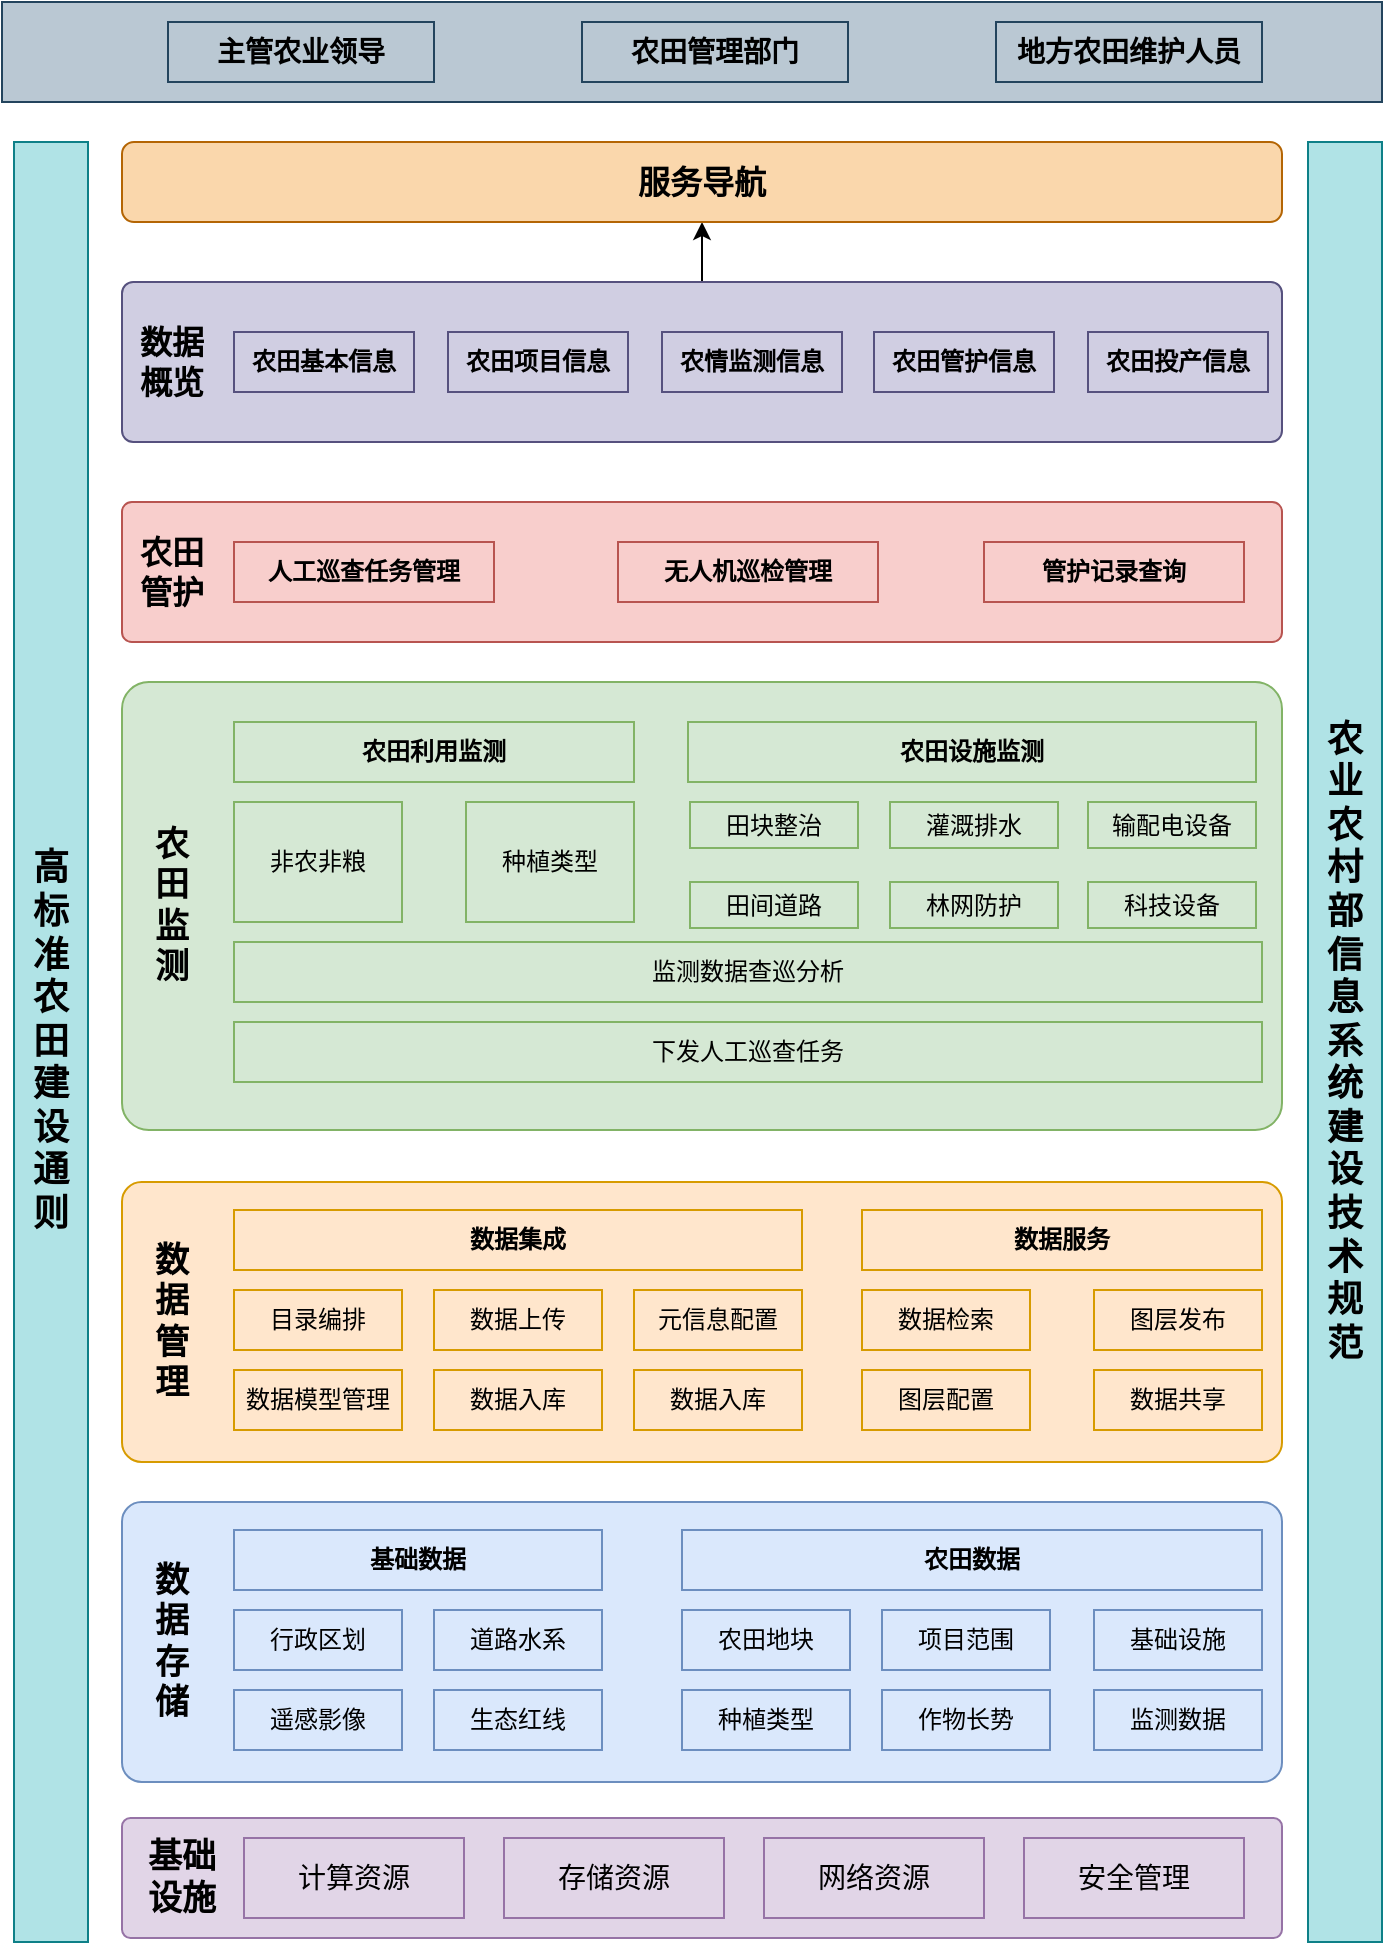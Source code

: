 <mxfile version="24.7.1" type="github">
  <diagram name="第 1 页" id="RDpvD_mBrIa01KDGyiUF">
    <mxGraphModel dx="1207" dy="1948" grid="1" gridSize="10" guides="1" tooltips="1" connect="1" arrows="1" fold="1" page="1" pageScale="1" pageWidth="827" pageHeight="1169" math="0" shadow="0">
      <root>
        <mxCell id="0" />
        <mxCell id="1" parent="0" />
        <mxCell id="g1VSG913GMHRazNxdz0j-1" value="" style="rounded=1;whiteSpace=wrap;html=1;fillColor=#e1d5e7;strokeColor=#9673a6;arcSize=7;" vertex="1" parent="1">
          <mxGeometry x="80" y="838" width="580" height="60" as="geometry" />
        </mxCell>
        <mxCell id="g1VSG913GMHRazNxdz0j-2" value="基础设施" style="text;html=1;align=center;verticalAlign=middle;whiteSpace=wrap;rounded=0;fontSize=17;fontStyle=1;fillColor=#e1d5e7;strokeColor=none;" vertex="1" parent="1">
          <mxGeometry x="90" y="853" width="40" height="30" as="geometry" />
        </mxCell>
        <mxCell id="g1VSG913GMHRazNxdz0j-3" value="计算资源" style="rounded=0;whiteSpace=wrap;html=1;fontSize=14;fillColor=#e1d5e7;strokeColor=#9673a6;" vertex="1" parent="1">
          <mxGeometry x="141" y="848" width="110" height="40" as="geometry" />
        </mxCell>
        <mxCell id="g1VSG913GMHRazNxdz0j-4" value="存储资源" style="rounded=0;whiteSpace=wrap;html=1;fontSize=14;fillColor=#e1d5e7;strokeColor=#9673a6;" vertex="1" parent="1">
          <mxGeometry x="271" y="848" width="110" height="40" as="geometry" />
        </mxCell>
        <mxCell id="g1VSG913GMHRazNxdz0j-5" value="网络资源" style="rounded=0;whiteSpace=wrap;html=1;fontSize=14;fillColor=#e1d5e7;strokeColor=#9673a6;" vertex="1" parent="1">
          <mxGeometry x="401" y="848" width="110" height="40" as="geometry" />
        </mxCell>
        <mxCell id="g1VSG913GMHRazNxdz0j-6" value="安全管理" style="rounded=0;whiteSpace=wrap;html=1;fontSize=14;fillColor=#e1d5e7;strokeColor=#9673a6;" vertex="1" parent="1">
          <mxGeometry x="531" y="848" width="110" height="40" as="geometry" />
        </mxCell>
        <mxCell id="g1VSG913GMHRazNxdz0j-7" value="" style="rounded=1;whiteSpace=wrap;html=1;fillColor=#dae8fc;strokeColor=#6c8ebf;arcSize=7;" vertex="1" parent="1">
          <mxGeometry x="80" y="680" width="580" height="140" as="geometry" />
        </mxCell>
        <mxCell id="g1VSG913GMHRazNxdz0j-8" value="数据存储" style="text;html=1;align=center;verticalAlign=middle;whiteSpace=wrap;rounded=0;fontSize=17;fontStyle=1;fillColor=#dae8fc;strokeColor=none;" vertex="1" parent="1">
          <mxGeometry x="90" y="710" width="30" height="80" as="geometry" />
        </mxCell>
        <mxCell id="g1VSG913GMHRazNxdz0j-9" value="基础数据" style="rounded=0;whiteSpace=wrap;html=1;fontStyle=1;fillColor=#dae8fc;strokeColor=#6c8ebf;" vertex="1" parent="1">
          <mxGeometry x="136" y="694" width="184" height="30" as="geometry" />
        </mxCell>
        <mxCell id="g1VSG913GMHRazNxdz0j-10" value="行政区划" style="rounded=0;whiteSpace=wrap;html=1;fillColor=#dae8fc;strokeColor=#6c8ebf;" vertex="1" parent="1">
          <mxGeometry x="136" y="734" width="84" height="30" as="geometry" />
        </mxCell>
        <mxCell id="g1VSG913GMHRazNxdz0j-11" value="遥感影像" style="rounded=0;whiteSpace=wrap;html=1;fillColor=#dae8fc;strokeColor=#6c8ebf;" vertex="1" parent="1">
          <mxGeometry x="136" y="774" width="84" height="30" as="geometry" />
        </mxCell>
        <mxCell id="g1VSG913GMHRazNxdz0j-12" value="道路水系" style="rounded=0;whiteSpace=wrap;html=1;fillColor=#dae8fc;strokeColor=#6c8ebf;" vertex="1" parent="1">
          <mxGeometry x="236" y="734" width="84" height="30" as="geometry" />
        </mxCell>
        <mxCell id="g1VSG913GMHRazNxdz0j-13" value="生态红线" style="rounded=0;whiteSpace=wrap;html=1;fillColor=#dae8fc;strokeColor=#6c8ebf;" vertex="1" parent="1">
          <mxGeometry x="236" y="774" width="84" height="30" as="geometry" />
        </mxCell>
        <mxCell id="g1VSG913GMHRazNxdz0j-14" value="农田数据" style="rounded=0;whiteSpace=wrap;html=1;fontStyle=1;fillColor=#dae8fc;strokeColor=#6c8ebf;" vertex="1" parent="1">
          <mxGeometry x="360" y="694" width="290" height="30" as="geometry" />
        </mxCell>
        <mxCell id="g1VSG913GMHRazNxdz0j-15" value="农田地块" style="rounded=0;whiteSpace=wrap;html=1;fillColor=#dae8fc;strokeColor=#6c8ebf;" vertex="1" parent="1">
          <mxGeometry x="360" y="734" width="84" height="30" as="geometry" />
        </mxCell>
        <mxCell id="g1VSG913GMHRazNxdz0j-16" value="种植类型" style="rounded=0;whiteSpace=wrap;html=1;fillColor=#dae8fc;strokeColor=#6c8ebf;" vertex="1" parent="1">
          <mxGeometry x="360" y="774" width="84" height="30" as="geometry" />
        </mxCell>
        <mxCell id="g1VSG913GMHRazNxdz0j-17" value="项目范围" style="rounded=0;whiteSpace=wrap;html=1;fillColor=#dae8fc;strokeColor=#6c8ebf;" vertex="1" parent="1">
          <mxGeometry x="460" y="734" width="84" height="30" as="geometry" />
        </mxCell>
        <mxCell id="g1VSG913GMHRazNxdz0j-18" value="作物长势" style="rounded=0;whiteSpace=wrap;html=1;fillColor=#dae8fc;strokeColor=#6c8ebf;" vertex="1" parent="1">
          <mxGeometry x="460" y="774" width="84" height="30" as="geometry" />
        </mxCell>
        <mxCell id="g1VSG913GMHRazNxdz0j-19" value="基础设施" style="rounded=0;whiteSpace=wrap;html=1;fillColor=#dae8fc;strokeColor=#6c8ebf;" vertex="1" parent="1">
          <mxGeometry x="566" y="734" width="84" height="30" as="geometry" />
        </mxCell>
        <mxCell id="g1VSG913GMHRazNxdz0j-20" value="监测数据" style="rounded=0;whiteSpace=wrap;html=1;fillColor=#dae8fc;strokeColor=#6c8ebf;" vertex="1" parent="1">
          <mxGeometry x="566" y="774" width="84" height="30" as="geometry" />
        </mxCell>
        <mxCell id="g1VSG913GMHRazNxdz0j-21" value="" style="rounded=1;whiteSpace=wrap;html=1;fillColor=#ffe6cc;strokeColor=#d79b00;arcSize=7;" vertex="1" parent="1">
          <mxGeometry x="80" y="520" width="580" height="140" as="geometry" />
        </mxCell>
        <mxCell id="g1VSG913GMHRazNxdz0j-22" value="数据管理" style="text;html=1;align=center;verticalAlign=middle;whiteSpace=wrap;rounded=0;fontSize=17;fontStyle=1;fillColor=#ffe6cc;strokeColor=none;" vertex="1" parent="1">
          <mxGeometry x="90" y="550" width="30" height="80" as="geometry" />
        </mxCell>
        <mxCell id="g1VSG913GMHRazNxdz0j-23" value="数据集成" style="rounded=0;whiteSpace=wrap;html=1;fontStyle=1;fillColor=#ffe6cc;strokeColor=#d79b00;" vertex="1" parent="1">
          <mxGeometry x="136" y="534" width="284" height="30" as="geometry" />
        </mxCell>
        <mxCell id="g1VSG913GMHRazNxdz0j-24" value="目录编排" style="rounded=0;whiteSpace=wrap;html=1;fillColor=#ffe6cc;strokeColor=#d79b00;" vertex="1" parent="1">
          <mxGeometry x="136" y="574" width="84" height="30" as="geometry" />
        </mxCell>
        <mxCell id="g1VSG913GMHRazNxdz0j-25" value="元信息配置" style="rounded=0;whiteSpace=wrap;html=1;fillColor=#ffe6cc;strokeColor=#d79b00;" vertex="1" parent="1">
          <mxGeometry x="336" y="574" width="84" height="30" as="geometry" />
        </mxCell>
        <mxCell id="g1VSG913GMHRazNxdz0j-26" value="数据上传" style="rounded=0;whiteSpace=wrap;html=1;fillColor=#ffe6cc;strokeColor=#d79b00;" vertex="1" parent="1">
          <mxGeometry x="236" y="574" width="84" height="30" as="geometry" />
        </mxCell>
        <mxCell id="g1VSG913GMHRazNxdz0j-27" value="数据入库" style="rounded=0;whiteSpace=wrap;html=1;fillColor=#ffe6cc;strokeColor=#d79b00;" vertex="1" parent="1">
          <mxGeometry x="236" y="614" width="84" height="30" as="geometry" />
        </mxCell>
        <mxCell id="g1VSG913GMHRazNxdz0j-28" value="数据服务" style="rounded=0;whiteSpace=wrap;html=1;fontStyle=1;fillColor=#ffe6cc;strokeColor=#d79b00;" vertex="1" parent="1">
          <mxGeometry x="450" y="534" width="200" height="30" as="geometry" />
        </mxCell>
        <mxCell id="g1VSG913GMHRazNxdz0j-29" value="数据检索" style="rounded=0;whiteSpace=wrap;html=1;fillColor=#ffe6cc;strokeColor=#d79b00;" vertex="1" parent="1">
          <mxGeometry x="450" y="574" width="84" height="30" as="geometry" />
        </mxCell>
        <mxCell id="g1VSG913GMHRazNxdz0j-30" value="图层配置" style="rounded=0;whiteSpace=wrap;html=1;fillColor=#ffe6cc;strokeColor=#d79b00;" vertex="1" parent="1">
          <mxGeometry x="450" y="614" width="84" height="30" as="geometry" />
        </mxCell>
        <mxCell id="g1VSG913GMHRazNxdz0j-31" value="图层发布" style="rounded=0;whiteSpace=wrap;html=1;fillColor=#ffe6cc;strokeColor=#d79b00;" vertex="1" parent="1">
          <mxGeometry x="566" y="574" width="84" height="30" as="geometry" />
        </mxCell>
        <mxCell id="g1VSG913GMHRazNxdz0j-32" value="数据共享" style="rounded=0;whiteSpace=wrap;html=1;fillColor=#ffe6cc;strokeColor=#d79b00;" vertex="1" parent="1">
          <mxGeometry x="566" y="614" width="84" height="30" as="geometry" />
        </mxCell>
        <mxCell id="g1VSG913GMHRazNxdz0j-35" value="数据模型管理" style="rounded=0;whiteSpace=wrap;html=1;fillColor=#ffe6cc;strokeColor=#d79b00;" vertex="1" parent="1">
          <mxGeometry x="136" y="614" width="84" height="30" as="geometry" />
        </mxCell>
        <mxCell id="g1VSG913GMHRazNxdz0j-36" value="数据入库" style="rounded=0;whiteSpace=wrap;html=1;fillColor=#ffe6cc;strokeColor=#d79b00;" vertex="1" parent="1">
          <mxGeometry x="336" y="614" width="84" height="30" as="geometry" />
        </mxCell>
        <mxCell id="g1VSG913GMHRazNxdz0j-37" value="" style="rounded=1;whiteSpace=wrap;html=1;fillColor=#d5e8d4;strokeColor=#82b366;arcSize=6;" vertex="1" parent="1">
          <mxGeometry x="80" y="270" width="580" height="224" as="geometry" />
        </mxCell>
        <mxCell id="g1VSG913GMHRazNxdz0j-38" value="农田监测" style="text;html=1;align=center;verticalAlign=middle;whiteSpace=wrap;rounded=0;fontSize=17;fontStyle=1;fillColor=#d5e8d4;strokeColor=none;" vertex="1" parent="1">
          <mxGeometry x="90" y="342" width="30" height="80" as="geometry" />
        </mxCell>
        <mxCell id="g1VSG913GMHRazNxdz0j-39" value="农田设施监测" style="rounded=0;whiteSpace=wrap;html=1;fontStyle=1;fillColor=#d5e8d4;strokeColor=#82b366;" vertex="1" parent="1">
          <mxGeometry x="363" y="290" width="284" height="30" as="geometry" />
        </mxCell>
        <mxCell id="g1VSG913GMHRazNxdz0j-40" value="田块整治" style="rounded=0;whiteSpace=wrap;html=1;fillColor=#d5e8d4;strokeColor=#82b366;" vertex="1" parent="1">
          <mxGeometry x="364" y="330" width="84" height="23" as="geometry" />
        </mxCell>
        <mxCell id="g1VSG913GMHRazNxdz0j-42" value="灌溉排水" style="rounded=0;whiteSpace=wrap;html=1;fillColor=#d5e8d4;strokeColor=#82b366;" vertex="1" parent="1">
          <mxGeometry x="464" y="330" width="84" height="23" as="geometry" />
        </mxCell>
        <mxCell id="g1VSG913GMHRazNxdz0j-43" value="林网防护" style="rounded=0;whiteSpace=wrap;html=1;fillColor=#d5e8d4;strokeColor=#82b366;" vertex="1" parent="1">
          <mxGeometry x="464" y="370" width="84" height="23" as="geometry" />
        </mxCell>
        <mxCell id="g1VSG913GMHRazNxdz0j-44" value="农田利用监测" style="rounded=0;whiteSpace=wrap;html=1;fontStyle=1;fillColor=#d5e8d4;strokeColor=#82b366;" vertex="1" parent="1">
          <mxGeometry x="136" y="290" width="200" height="30" as="geometry" />
        </mxCell>
        <mxCell id="g1VSG913GMHRazNxdz0j-45" value="非农非粮" style="rounded=0;whiteSpace=wrap;html=1;fillColor=#d5e8d4;strokeColor=#82b366;" vertex="1" parent="1">
          <mxGeometry x="136" y="330" width="84" height="60" as="geometry" />
        </mxCell>
        <mxCell id="g1VSG913GMHRazNxdz0j-46" value="种植类型" style="rounded=0;whiteSpace=wrap;html=1;fillColor=#d5e8d4;strokeColor=#82b366;" vertex="1" parent="1">
          <mxGeometry x="252" y="330" width="84" height="60" as="geometry" />
        </mxCell>
        <mxCell id="g1VSG913GMHRazNxdz0j-49" value="田间道路" style="rounded=0;whiteSpace=wrap;html=1;fillColor=#d5e8d4;strokeColor=#82b366;" vertex="1" parent="1">
          <mxGeometry x="364" y="370" width="84" height="23" as="geometry" />
        </mxCell>
        <mxCell id="g1VSG913GMHRazNxdz0j-50" value="下发人工巡查任务" style="rounded=0;whiteSpace=wrap;html=1;fillColor=#d5e8d4;strokeColor=#82b366;" vertex="1" parent="1">
          <mxGeometry x="136" y="440" width="514" height="30" as="geometry" />
        </mxCell>
        <mxCell id="g1VSG913GMHRazNxdz0j-51" value="" style="rounded=1;whiteSpace=wrap;html=1;fillColor=#f8cecc;strokeColor=#b85450;arcSize=7;" vertex="1" parent="1">
          <mxGeometry x="80" y="180" width="580" height="70" as="geometry" />
        </mxCell>
        <mxCell id="g1VSG913GMHRazNxdz0j-52" value="农田管护" style="text;html=1;align=center;verticalAlign=middle;whiteSpace=wrap;rounded=0;fontSize=16;fontStyle=1;fillColor=#f8cecc;strokeColor=none;" vertex="1" parent="1">
          <mxGeometry x="85" y="190" width="40" height="50" as="geometry" />
        </mxCell>
        <mxCell id="g1VSG913GMHRazNxdz0j-53" value="无人机巡检管理" style="rounded=0;whiteSpace=wrap;html=1;fontStyle=1;fillColor=#f8cecc;strokeColor=#b85450;" vertex="1" parent="1">
          <mxGeometry x="328" y="200" width="130" height="30" as="geometry" />
        </mxCell>
        <mxCell id="g1VSG913GMHRazNxdz0j-58" value="人工巡查任务管理" style="rounded=0;whiteSpace=wrap;html=1;fontStyle=1;fillColor=#f8cecc;strokeColor=#b85450;" vertex="1" parent="1">
          <mxGeometry x="136" y="200" width="130" height="30" as="geometry" />
        </mxCell>
        <mxCell id="g1VSG913GMHRazNxdz0j-65" value="监测数据查巡分析" style="rounded=0;whiteSpace=wrap;html=1;fillColor=#d5e8d4;strokeColor=#82b366;" vertex="1" parent="1">
          <mxGeometry x="136" y="400" width="514" height="30" as="geometry" />
        </mxCell>
        <mxCell id="g1VSG913GMHRazNxdz0j-66" value="输配电设备" style="rounded=0;whiteSpace=wrap;html=1;fillColor=#d5e8d4;strokeColor=#82b366;" vertex="1" parent="1">
          <mxGeometry x="563" y="330" width="84" height="23" as="geometry" />
        </mxCell>
        <mxCell id="g1VSG913GMHRazNxdz0j-67" value="科技设备" style="rounded=0;whiteSpace=wrap;html=1;fillColor=#d5e8d4;strokeColor=#82b366;" vertex="1" parent="1">
          <mxGeometry x="563" y="370" width="84" height="23" as="geometry" />
        </mxCell>
        <mxCell id="g1VSG913GMHRazNxdz0j-68" value="管护记录查询" style="rounded=0;whiteSpace=wrap;html=1;fontStyle=1;fillColor=#f8cecc;strokeColor=#b85450;" vertex="1" parent="1">
          <mxGeometry x="511" y="200" width="130" height="30" as="geometry" />
        </mxCell>
        <mxCell id="g1VSG913GMHRazNxdz0j-82" style="edgeStyle=orthogonalEdgeStyle;rounded=0;orthogonalLoop=1;jettySize=auto;html=1;exitX=0.5;exitY=0;exitDx=0;exitDy=0;entryX=0.5;entryY=1;entryDx=0;entryDy=0;" edge="1" parent="1" source="g1VSG913GMHRazNxdz0j-70" target="g1VSG913GMHRazNxdz0j-77">
          <mxGeometry relative="1" as="geometry" />
        </mxCell>
        <mxCell id="g1VSG913GMHRazNxdz0j-70" value="" style="rounded=1;whiteSpace=wrap;html=1;fillColor=#d0cee2;strokeColor=#56517e;arcSize=7;" vertex="1" parent="1">
          <mxGeometry x="80" y="70" width="580" height="80" as="geometry" />
        </mxCell>
        <mxCell id="g1VSG913GMHRazNxdz0j-71" value="数据概览" style="text;html=1;align=center;verticalAlign=middle;whiteSpace=wrap;rounded=0;fontSize=16;fontStyle=1;fillColor=#d0cee2;strokeColor=none;" vertex="1" parent="1">
          <mxGeometry x="85" y="75" width="40" height="70" as="geometry" />
        </mxCell>
        <mxCell id="g1VSG913GMHRazNxdz0j-72" value="农田基本信息" style="rounded=0;whiteSpace=wrap;html=1;fontStyle=1;fillColor=#d0cee2;strokeColor=#56517e;" vertex="1" parent="1">
          <mxGeometry x="136" y="95" width="90" height="30" as="geometry" />
        </mxCell>
        <mxCell id="g1VSG913GMHRazNxdz0j-73" value="农田项目信息" style="rounded=0;whiteSpace=wrap;html=1;fontStyle=1;fillColor=#d0cee2;strokeColor=#56517e;" vertex="1" parent="1">
          <mxGeometry x="243" y="95" width="90" height="30" as="geometry" />
        </mxCell>
        <mxCell id="g1VSG913GMHRazNxdz0j-74" value="农田投产信息" style="rounded=0;whiteSpace=wrap;html=1;fontStyle=1;fillColor=#d0cee2;strokeColor=#56517e;" vertex="1" parent="1">
          <mxGeometry x="563" y="95" width="90" height="30" as="geometry" />
        </mxCell>
        <mxCell id="g1VSG913GMHRazNxdz0j-75" value="农情监测信息" style="rounded=0;whiteSpace=wrap;html=1;fontStyle=1;fillColor=#d0cee2;strokeColor=#56517e;" vertex="1" parent="1">
          <mxGeometry x="350" y="95" width="90" height="30" as="geometry" />
        </mxCell>
        <mxCell id="g1VSG913GMHRazNxdz0j-76" value="农田管护信息" style="rounded=0;whiteSpace=wrap;html=1;fontStyle=1;fillColor=#d0cee2;strokeColor=#56517e;" vertex="1" parent="1">
          <mxGeometry x="456" y="95" width="90" height="30" as="geometry" />
        </mxCell>
        <mxCell id="g1VSG913GMHRazNxdz0j-77" value="服务导航" style="rounded=1;whiteSpace=wrap;html=1;fillColor=#fad7ac;strokeColor=#b46504;fontStyle=1;fontSize=16;" vertex="1" parent="1">
          <mxGeometry x="80" width="580" height="40" as="geometry" />
        </mxCell>
        <mxCell id="g1VSG913GMHRazNxdz0j-78" value="" style="rounded=0;whiteSpace=wrap;html=1;fillColor=#bac8d3;strokeColor=#23445d;fontStyle=1;fontSize=16;" vertex="1" parent="1">
          <mxGeometry x="20" y="-70" width="690" height="50" as="geometry" />
        </mxCell>
        <mxCell id="g1VSG913GMHRazNxdz0j-79" value="主管农业领导" style="rounded=0;whiteSpace=wrap;html=1;fillColor=#bac8d3;strokeColor=#23445d;fontStyle=1;fontSize=14;" vertex="1" parent="1">
          <mxGeometry x="103" y="-60" width="133" height="30" as="geometry" />
        </mxCell>
        <mxCell id="g1VSG913GMHRazNxdz0j-80" value="农田管理部门" style="rounded=0;whiteSpace=wrap;html=1;fillColor=#bac8d3;strokeColor=#23445d;fontStyle=1;fontSize=14;" vertex="1" parent="1">
          <mxGeometry x="310" y="-60" width="133" height="30" as="geometry" />
        </mxCell>
        <mxCell id="g1VSG913GMHRazNxdz0j-81" value="地方农田维护人员" style="rounded=0;whiteSpace=wrap;html=1;fillColor=#bac8d3;strokeColor=#23445d;fontStyle=1;fontSize=14;" vertex="1" parent="1">
          <mxGeometry x="517" y="-60" width="133" height="30" as="geometry" />
        </mxCell>
        <mxCell id="g1VSG913GMHRazNxdz0j-83" value="农业农村部信息系统建设技术规范" style="rounded=0;whiteSpace=wrap;html=1;fontSize=18;fillColor=#b0e3e6;strokeColor=#0e8088;fontStyle=1" vertex="1" parent="1">
          <mxGeometry x="673" width="37" height="900" as="geometry" />
        </mxCell>
        <mxCell id="g1VSG913GMHRazNxdz0j-84" value="高标准农田建设 通则" style="rounded=0;whiteSpace=wrap;html=1;fontSize=18;fillColor=#b0e3e6;strokeColor=#0e8088;fontStyle=1" vertex="1" parent="1">
          <mxGeometry x="26" width="37" height="900" as="geometry" />
        </mxCell>
      </root>
    </mxGraphModel>
  </diagram>
</mxfile>
